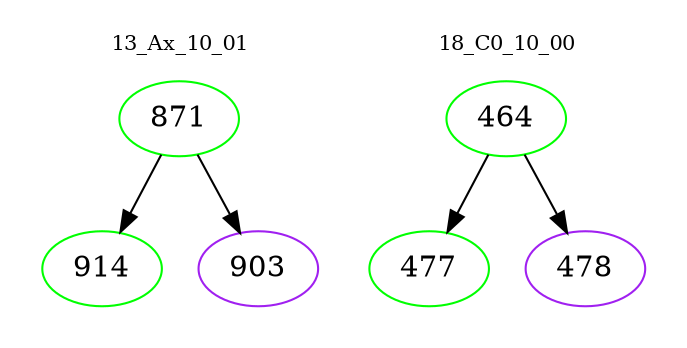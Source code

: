 digraph{
subgraph cluster_0 {
color = white
label = "13_Ax_10_01";
fontsize=10;
T0_871 [label="871", color="green"]
T0_871 -> T0_914 [color="black"]
T0_914 [label="914", color="green"]
T0_871 -> T0_903 [color="black"]
T0_903 [label="903", color="purple"]
}
subgraph cluster_1 {
color = white
label = "18_C0_10_00";
fontsize=10;
T1_464 [label="464", color="green"]
T1_464 -> T1_477 [color="black"]
T1_477 [label="477", color="green"]
T1_464 -> T1_478 [color="black"]
T1_478 [label="478", color="purple"]
}
}

